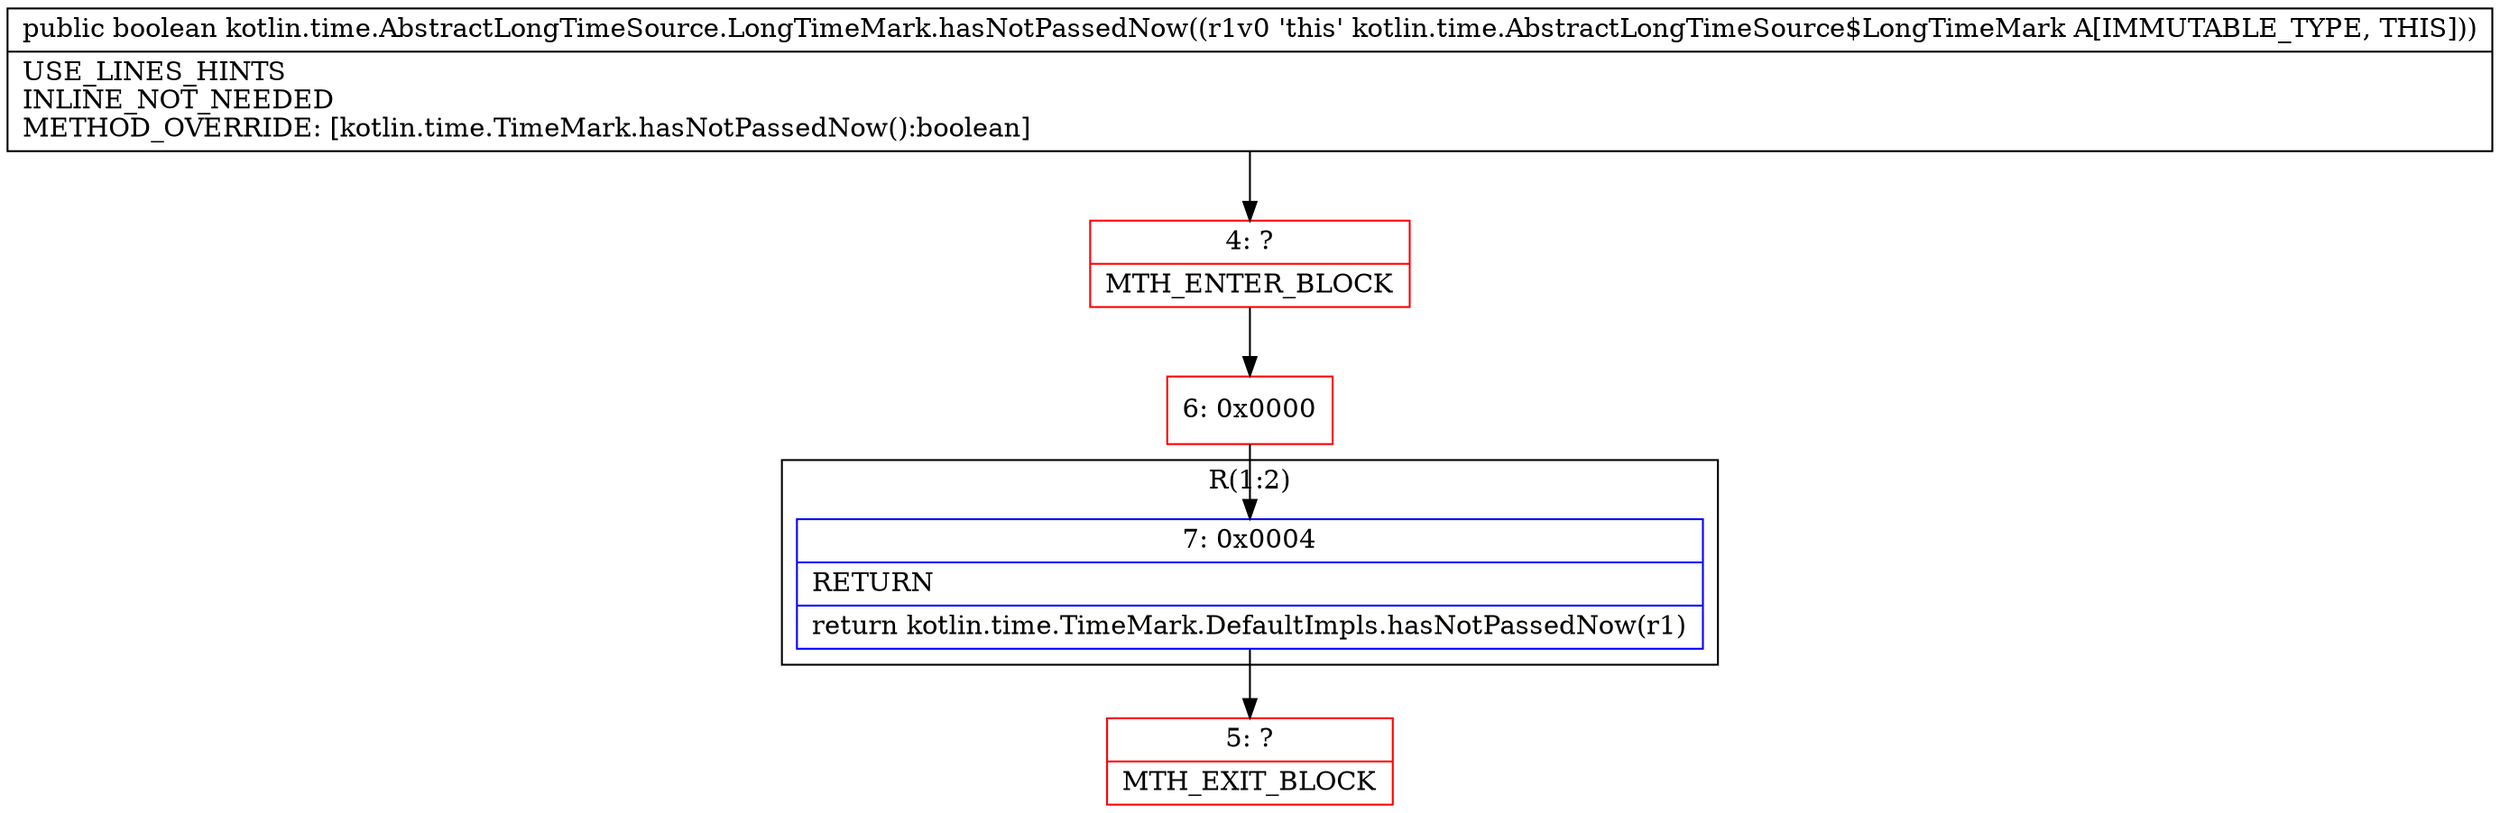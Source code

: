 digraph "CFG forkotlin.time.AbstractLongTimeSource.LongTimeMark.hasNotPassedNow()Z" {
subgraph cluster_Region_995611103 {
label = "R(1:2)";
node [shape=record,color=blue];
Node_7 [shape=record,label="{7\:\ 0x0004|RETURN\l|return kotlin.time.TimeMark.DefaultImpls.hasNotPassedNow(r1)\l}"];
}
Node_4 [shape=record,color=red,label="{4\:\ ?|MTH_ENTER_BLOCK\l}"];
Node_6 [shape=record,color=red,label="{6\:\ 0x0000}"];
Node_5 [shape=record,color=red,label="{5\:\ ?|MTH_EXIT_BLOCK\l}"];
MethodNode[shape=record,label="{public boolean kotlin.time.AbstractLongTimeSource.LongTimeMark.hasNotPassedNow((r1v0 'this' kotlin.time.AbstractLongTimeSource$LongTimeMark A[IMMUTABLE_TYPE, THIS]))  | USE_LINES_HINTS\lINLINE_NOT_NEEDED\lMETHOD_OVERRIDE: [kotlin.time.TimeMark.hasNotPassedNow():boolean]\l}"];
MethodNode -> Node_4;Node_7 -> Node_5;
Node_4 -> Node_6;
Node_6 -> Node_7;
}

